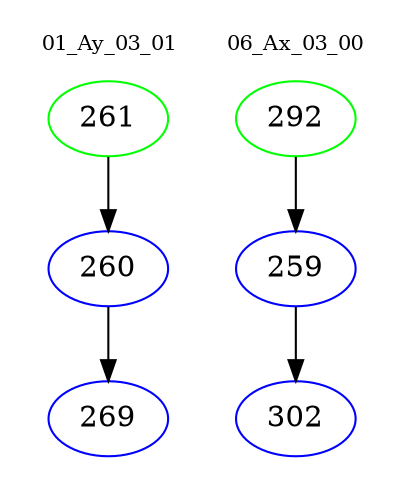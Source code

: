 digraph{
subgraph cluster_0 {
color = white
label = "01_Ay_03_01";
fontsize=10;
T0_261 [label="261", color="green"]
T0_261 -> T0_260 [color="black"]
T0_260 [label="260", color="blue"]
T0_260 -> T0_269 [color="black"]
T0_269 [label="269", color="blue"]
}
subgraph cluster_1 {
color = white
label = "06_Ax_03_00";
fontsize=10;
T1_292 [label="292", color="green"]
T1_292 -> T1_259 [color="black"]
T1_259 [label="259", color="blue"]
T1_259 -> T1_302 [color="black"]
T1_302 [label="302", color="blue"]
}
}
